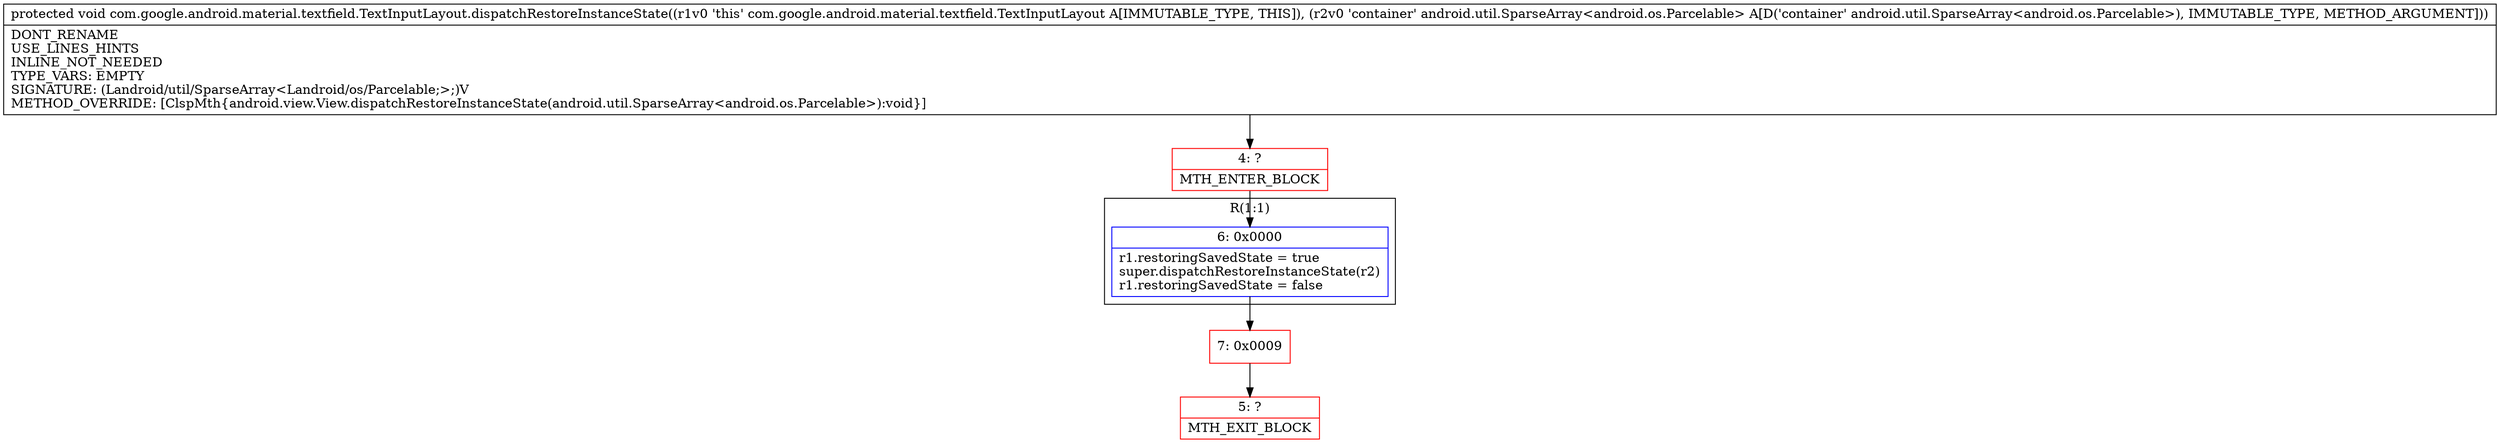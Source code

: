 digraph "CFG forcom.google.android.material.textfield.TextInputLayout.dispatchRestoreInstanceState(Landroid\/util\/SparseArray;)V" {
subgraph cluster_Region_183659940 {
label = "R(1:1)";
node [shape=record,color=blue];
Node_6 [shape=record,label="{6\:\ 0x0000|r1.restoringSavedState = true\lsuper.dispatchRestoreInstanceState(r2)\lr1.restoringSavedState = false\l}"];
}
Node_4 [shape=record,color=red,label="{4\:\ ?|MTH_ENTER_BLOCK\l}"];
Node_7 [shape=record,color=red,label="{7\:\ 0x0009}"];
Node_5 [shape=record,color=red,label="{5\:\ ?|MTH_EXIT_BLOCK\l}"];
MethodNode[shape=record,label="{protected void com.google.android.material.textfield.TextInputLayout.dispatchRestoreInstanceState((r1v0 'this' com.google.android.material.textfield.TextInputLayout A[IMMUTABLE_TYPE, THIS]), (r2v0 'container' android.util.SparseArray\<android.os.Parcelable\> A[D('container' android.util.SparseArray\<android.os.Parcelable\>), IMMUTABLE_TYPE, METHOD_ARGUMENT]))  | DONT_RENAME\lUSE_LINES_HINTS\lINLINE_NOT_NEEDED\lTYPE_VARS: EMPTY\lSIGNATURE: (Landroid\/util\/SparseArray\<Landroid\/os\/Parcelable;\>;)V\lMETHOD_OVERRIDE: [ClspMth\{android.view.View.dispatchRestoreInstanceState(android.util.SparseArray\<android.os.Parcelable\>):void\}]\l}"];
MethodNode -> Node_4;Node_6 -> Node_7;
Node_4 -> Node_6;
Node_7 -> Node_5;
}

